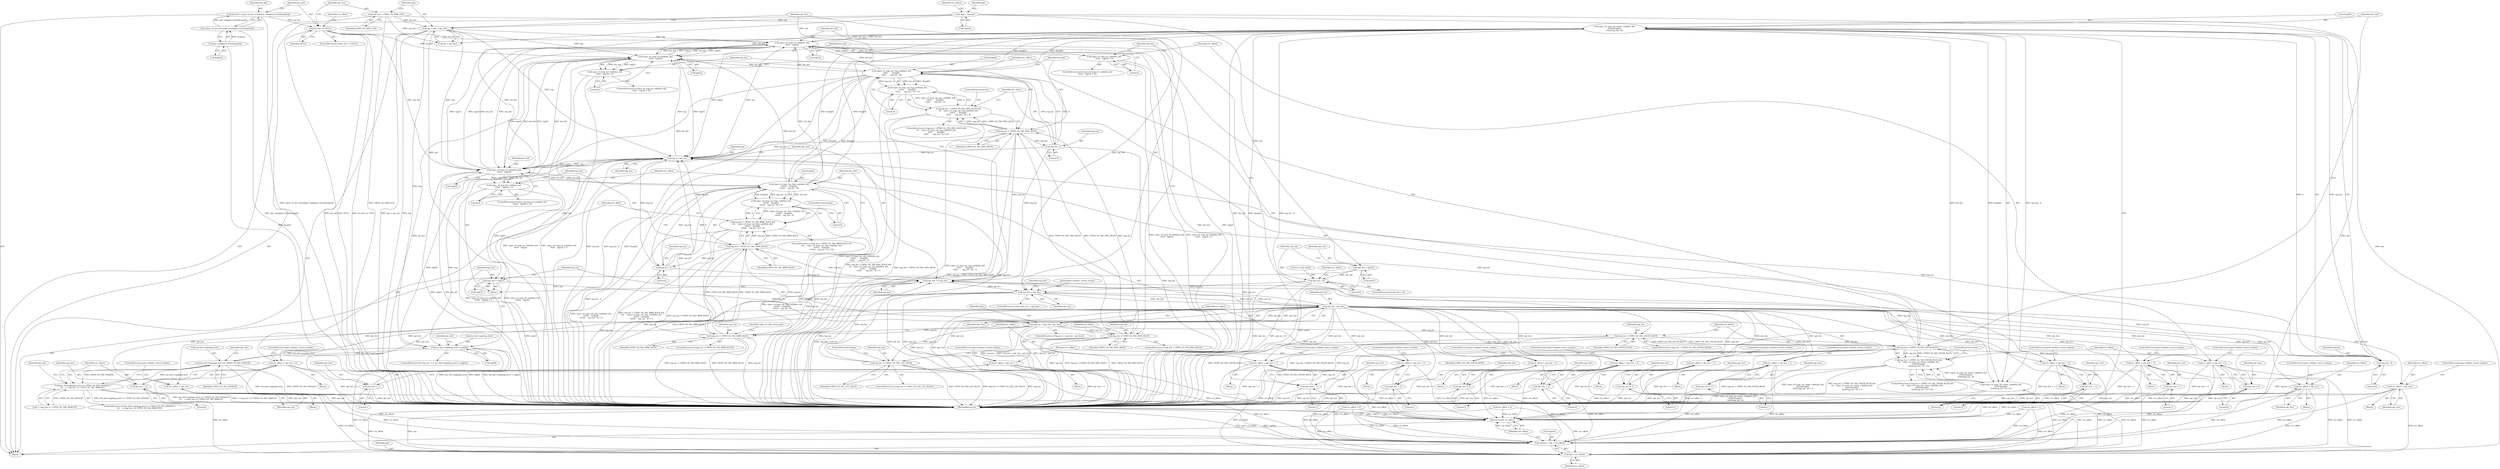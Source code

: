 digraph "0_linux_89d7ae34cdda4195809a5a987f697a517a2a3177@pointer" {
"1000311" [label="(Call,cipso_v4_map_cat_enum_valid(doi_def,\n\t\t\t\t\t\t\t&tag[4],\n\t\t\t\t\t\t\ttag_len - 4))"];
"1000292" [label="(Call,cipso_v4_map_lvl_valid(doi_def,\n\t\t\t\t\t\t   tag[3]))"];
"1000311" [label="(Call,cipso_v4_map_cat_enum_valid(doi_def,\n\t\t\t\t\t\t\t&tag[4],\n\t\t\t\t\t\t\ttag_len - 4))"];
"1000362" [label="(Call,cipso_v4_map_cat_rng_valid(doi_def,\n\t\t\t\t\t\t       &tag[4],\n\t\t\t\t\t\t       tag_len - 4))"];
"1000343" [label="(Call,cipso_v4_map_lvl_valid(doi_def,\n\t\t\t\t\t\t   tag[3]))"];
"1000241" [label="(Call,cipso_v4_map_lvl_valid(doi_def,\n\t\t\t\t\t\t\t   tag[3]))"];
"1000149" [label="(Call,doi_def == NULL)"];
"1000140" [label="(Call,doi_def = cipso_v4_doi_search(get_unaligned_be32(&opt[2])))"];
"1000142" [label="(Call,cipso_v4_doi_search(get_unaligned_be32(&opt[2])))"];
"1000143" [label="(Call,get_unaligned_be32(&opt[2]))"];
"1000260" [label="(Call,cipso_v4_map_cat_rbm_valid(doi_def,\n\t\t\t\t\t\t\t    &tag[4],\n\t\t\t\t\t\t\t    tag_len - 4))"];
"1000266" [label="(Call,tag_len - 4)"];
"1000256" [label="(Call,tag_len > CIPSO_V4_TAG_RBM_BLEN)"];
"1000226" [label="(Call,tag_len < CIPSO_V4_TAG_RBM_BLEN)"];
"1000207" [label="(Call,tag_len > (opt_len - opt_iter))"];
"1000201" [label="(Call,tag_len = tag[1])"];
"1000412" [label="(Call,tag += tag_len)"];
"1000368" [label="(Call,tag_len - 4)"];
"1000358" [label="(Call,tag_len > CIPSO_V4_TAG_RNG_BLEN)"];
"1000331" [label="(Call,tag_len < CIPSO_V4_TAG_RNG_BLEN)"];
"1000396" [label="(Call,tag_len != CIPSO_V4_TAG_LOC_BLEN)"];
"1000317" [label="(Call,tag_len - 4)"];
"1000307" [label="(Call,tag_len > CIPSO_V4_TAG_ENUM_BLEN)"];
"1000280" [label="(Call,tag_len < CIPSO_V4_TAG_ENUM_BLEN)"];
"1000160" [label="(Call,tag = opt + opt_iter)"];
"1000108" [label="(Call,*opt = *option)"];
"1000157" [label="(Call,opt_iter = CIPSO_V4_HDR_LEN)"];
"1000174" [label="(Call,doi_def->tags[tag_iter] != tag[0])"];
"1000185" [label="(Call,doi_def->tags[tag_iter] == CIPSO_V4_TAG_INVALID)"];
"1000209" [label="(Call,opt_len - opt_iter)"];
"1000166" [label="(Call,opt_iter < opt_len)"];
"1000415" [label="(Call,opt_iter += tag_len)"];
"1000131" [label="(Call,opt_len < 8)"];
"1000125" [label="(Call,opt_len = opt[1])"];
"1000240" [label="(Call,cipso_v4_map_lvl_valid(doi_def,\n\t\t\t\t\t\t\t   tag[3]) < 0)"];
"1000259" [label="(Call,cipso_v4_map_cat_rbm_valid(doi_def,\n\t\t\t\t\t\t\t    &tag[4],\n\t\t\t\t\t\t\t    tag_len - 4) < 0)"];
"1000255" [label="(Call,tag_len > CIPSO_V4_TAG_RBM_BLEN &&\n\t\t\t\t    cipso_v4_map_cat_rbm_valid(doi_def,\n\t\t\t\t\t\t\t    &tag[4],\n\t\t\t\t\t\t\t    tag_len - 4) < 0)"];
"1000291" [label="(Call,cipso_v4_map_lvl_valid(doi_def,\n\t\t\t\t\t\t   tag[3]) < 0)"];
"1000310" [label="(Call,cipso_v4_map_cat_enum_valid(doi_def,\n\t\t\t\t\t\t\t&tag[4],\n\t\t\t\t\t\t\ttag_len - 4) < 0)"];
"1000306" [label="(Call,tag_len > CIPSO_V4_TAG_ENUM_BLEN &&\n\t\t\t    cipso_v4_map_cat_enum_valid(doi_def,\n\t\t\t\t\t\t\t&tag[4],\n\t\t\t\t\t\t\ttag_len - 4) < 0)"];
"1000342" [label="(Call,cipso_v4_map_lvl_valid(doi_def,\n\t\t\t\t\t\t   tag[3]) < 0)"];
"1000361" [label="(Call,cipso_v4_map_cat_rng_valid(doi_def,\n\t\t\t\t\t\t       &tag[4],\n\t\t\t\t\t\t       tag_len - 4) < 0)"];
"1000357" [label="(Call,tag_len > CIPSO_V4_TAG_RNG_BLEN &&\n\t\t\t    cipso_v4_map_cat_rng_valid(doi_def,\n\t\t\t\t\t\t       &tag[4],\n\t\t\t\t\t\t       tag_len - 4) < 0)"];
"1000184" [label="(Call,doi_def->tags[tag_iter] == CIPSO_V4_TAG_INVALID ||\n\t\t\t    ++tag_iter == CIPSO_V4_TAG_MAXCNT)"];
"1000197" [label="(Call,err_offset = opt_iter)"];
"1000421" [label="(Call,*option = opt + err_offset)"];
"1000424" [label="(Call,opt + err_offset)"];
"1000427" [label="(Return,return err_offset;)"];
"1000213" [label="(Call,err_offset = opt_iter + 1)"];
"1000215" [label="(Call,opt_iter + 1)"];
"1000230" [label="(Call,err_offset = opt_iter + 1)"];
"1000232" [label="(Call,opt_iter + 1)"];
"1000248" [label="(Call,err_offset = opt_iter + 3)"];
"1000250" [label="(Call,opt_iter + 3)"];
"1000271" [label="(Call,err_offset = opt_iter + 4)"];
"1000273" [label="(Call,opt_iter + 4)"];
"1000284" [label="(Call,err_offset = opt_iter + 1)"];
"1000286" [label="(Call,opt_iter + 1)"];
"1000299" [label="(Call,err_offset = opt_iter + 3)"];
"1000301" [label="(Call,opt_iter + 3)"];
"1000322" [label="(Call,err_offset = opt_iter + 4)"];
"1000324" [label="(Call,opt_iter + 4)"];
"1000335" [label="(Call,err_offset = opt_iter + 1)"];
"1000337" [label="(Call,opt_iter + 1)"];
"1000350" [label="(Call,err_offset = opt_iter + 3)"];
"1000352" [label="(Call,opt_iter + 3)"];
"1000373" [label="(Call,err_offset = opt_iter + 4)"];
"1000375" [label="(Call,opt_iter + 4)"];
"1000391" [label="(Call,err_offset = opt_iter)"];
"1000400" [label="(Call,err_offset = opt_iter + 1)"];
"1000402" [label="(Call,opt_iter + 1)"];
"1000408" [label="(Call,err_offset = opt_iter)"];
"1000142" [label="(Call,cipso_v4_doi_search(get_unaligned_be32(&opt[2])))"];
"1000287" [label="(Identifier,opt_iter)"];
"1000148" [label="(ControlStructure,if (doi_def == NULL))"];
"1000333" [label="(Identifier,CIPSO_V4_TAG_RNG_BLEN)"];
"1000227" [label="(Identifier,tag_len)"];
"1000217" [label="(Literal,1)"];
"1000185" [label="(Call,doi_def->tags[tag_iter] == CIPSO_V4_TAG_INVALID)"];
"1000351" [label="(Identifier,err_offset)"];
"1000369" [label="(Identifier,tag_len)"];
"1000429" [label="(MethodReturn,int)"];
"1000110" [label="(Call,*option)"];
"1000169" [label="(Block,)"];
"1000294" [label="(Call,tag[3])"];
"1000320" [label="(Literal,0)"];
"1000345" [label="(Call,tag[3])"];
"1000373" [label="(Call,err_offset = opt_iter + 4)"];
"1000293" [label="(Identifier,doi_def)"];
"1000395" [label="(ControlStructure,if (tag_len != CIPSO_V4_TAG_LOC_BLEN))"];
"1000328" [label="(ControlStructure,break;)"];
"1000422" [label="(Call,*option)"];
"1000413" [label="(Identifier,tag)"];
"1000218" [label="(ControlStructure,goto validate_return_locked;)"];
"1000397" [label="(Identifier,tag_len)"];
"1000307" [label="(Call,tag_len > CIPSO_V4_TAG_ENUM_BLEN)"];
"1000108" [label="(Call,*opt = *option)"];
"1000354" [label="(Literal,3)"];
"1000317" [label="(Call,tag_len - 4)"];
"1000259" [label="(Call,cipso_v4_map_cat_rbm_valid(doi_def,\n\t\t\t\t\t\t\t    &tag[4],\n\t\t\t\t\t\t\t    tag_len - 4) < 0)"];
"1000357" [label="(Call,tag_len > CIPSO_V4_TAG_RNG_BLEN &&\n\t\t\t    cipso_v4_map_cat_rng_valid(doi_def,\n\t\t\t\t\t\t       &tag[4],\n\t\t\t\t\t\t       tag_len - 4) < 0)"];
"1000377" [label="(Literal,4)"];
"1000284" [label="(Call,err_offset = opt_iter + 1)"];
"1000240" [label="(Call,cipso_v4_map_lvl_valid(doi_def,\n\t\t\t\t\t\t\t   tag[3]) < 0)"];
"1000161" [label="(Identifier,tag)"];
"1000186" [label="(Call,doi_def->tags[tag_iter])"];
"1000374" [label="(Identifier,err_offset)"];
"1000177" [label="(Identifier,doi_def)"];
"1000131" [label="(Call,opt_len < 8)"];
"1000281" [label="(Identifier,tag_len)"];
"1000272" [label="(Identifier,err_offset)"];
"1000305" [label="(ControlStructure,if (tag_len > CIPSO_V4_TAG_ENUM_BLEN &&\n\t\t\t    cipso_v4_map_cat_enum_valid(doi_def,\n\t\t\t\t\t\t\t&tag[4],\n\t\t\t\t\t\t\ttag_len - 4) < 0))"];
"1000425" [label="(Identifier,opt)"];
"1000276" [label="(ControlStructure,goto validate_return_locked;)"];
"1000334" [label="(Block,)"];
"1000248" [label="(Call,err_offset = opt_iter + 3)"];
"1000363" [label="(Identifier,doi_def)"];
"1000290" [label="(ControlStructure,if (cipso_v4_map_lvl_valid(doi_def,\n\t\t\t\t\t\t   tag[3]) < 0))"];
"1000207" [label="(Call,tag_len > (opt_len - opt_iter))"];
"1000392" [label="(Identifier,err_offset)"];
"1000291" [label="(Call,cipso_v4_map_lvl_valid(doi_def,\n\t\t\t\t\t\t   tag[3]) < 0)"];
"1000273" [label="(Call,opt_iter + 4)"];
"1000350" [label="(Call,err_offset = opt_iter + 3)"];
"1000375" [label="(Call,opt_iter + 4)"];
"1000191" [label="(Identifier,CIPSO_V4_TAG_INVALID)"];
"1000167" [label="(Identifier,opt_iter)"];
"1000157" [label="(Call,opt_iter = CIPSO_V4_HDR_LEN)"];
"1000251" [label="(Identifier,opt_iter)"];
"1000172" [label="(Identifier,tag_iter)"];
"1000300" [label="(Identifier,err_offset)"];
"1000154" [label="(Identifier,err_offset)"];
"1000368" [label="(Call,tag_len - 4)"];
"1000371" [label="(Literal,0)"];
"1000336" [label="(Identifier,err_offset)"];
"1000254" [label="(ControlStructure,if (tag_len > CIPSO_V4_TAG_RBM_BLEN &&\n\t\t\t\t    cipso_v4_map_cat_rbm_valid(doi_def,\n\t\t\t\t\t\t\t    &tag[4],\n\t\t\t\t\t\t\t    tag_len - 4) < 0))"];
"1000401" [label="(Identifier,err_offset)"];
"1000321" [label="(Block,)"];
"1000203" [label="(Call,tag[1])"];
"1000253" [label="(ControlStructure,goto validate_return_locked;)"];
"1000390" [label="(Block,)"];
"1000361" [label="(Call,cipso_v4_map_cat_rng_valid(doi_def,\n\t\t\t\t\t\t       &tag[4],\n\t\t\t\t\t\t       tag_len - 4) < 0)"];
"1000342" [label="(Call,cipso_v4_map_lvl_valid(doi_def,\n\t\t\t\t\t\t   tag[3]) < 0)"];
"1000211" [label="(Identifier,opt_iter)"];
"1000139" [label="(Call,rcu_read_lock())"];
"1000225" [label="(ControlStructure,if (tag_len < CIPSO_V4_TAG_RBM_BLEN))"];
"1000323" [label="(Identifier,err_offset)"];
"1000353" [label="(Identifier,opt_iter)"];
"1000162" [label="(Call,opt + opt_iter)"];
"1000200" [label="(ControlStructure,goto validate_return_locked;)"];
"1000299" [label="(Call,err_offset = opt_iter + 3)"];
"1000267" [label="(Identifier,tag_len)"];
"1000348" [label="(Literal,0)"];
"1000358" [label="(Call,tag_len > CIPSO_V4_TAG_RNG_BLEN)"];
"1000285" [label="(Identifier,err_offset)"];
"1000288" [label="(Literal,1)"];
"1000337" [label="(Call,opt_iter + 1)"];
"1000153" [label="(Call,err_offset = 2)"];
"1000250" [label="(Call,opt_iter + 3)"];
"1000150" [label="(Identifier,doi_def)"];
"1000160" [label="(Call,tag = opt + opt_iter)"];
"1000404" [label="(Literal,1)"];
"1000326" [label="(Literal,4)"];
"1000352" [label="(Call,opt_iter + 3)"];
"1000232" [label="(Call,opt_iter + 1)"];
"1000221" [label="(Identifier,tag)"];
"1000165" [label="(ControlStructure,while (opt_iter < opt_len))"];
"1000341" [label="(ControlStructure,if (cipso_v4_map_lvl_valid(doi_def,\n\t\t\t\t\t\t   tag[3]) < 0))"];
"1000199" [label="(Identifier,opt_iter)"];
"1000370" [label="(Literal,4)"];
"1000359" [label="(Identifier,tag_len)"];
"1000255" [label="(Call,tag_len > CIPSO_V4_TAG_RBM_BLEN &&\n\t\t\t\t    cipso_v4_map_cat_rbm_valid(doi_def,\n\t\t\t\t\t\t\t    &tag[4],\n\t\t\t\t\t\t\t    tag_len - 4) < 0)"];
"1000393" [label="(Identifier,opt_iter)"];
"1000194" [label="(Identifier,tag_iter)"];
"1000400" [label="(Call,err_offset = opt_iter + 1)"];
"1000376" [label="(Identifier,opt_iter)"];
"1000130" [label="(ControlStructure,if (opt_len < 8))"];
"1000417" [label="(Identifier,tag_len)"];
"1000415" [label="(Call,opt_iter += tag_len)"];
"1000188" [label="(Identifier,doi_def)"];
"1000197" [label="(Call,err_offset = opt_iter)"];
"1000344" [label="(Identifier,doi_def)"];
"1000339" [label="(Literal,1)"];
"1000168" [label="(Identifier,opt_len)"];
"1000268" [label="(Literal,4)"];
"1000379" [label="(ControlStructure,break;)"];
"1000306" [label="(Call,tag_len > CIPSO_V4_TAG_ENUM_BLEN &&\n\t\t\t    cipso_v4_map_cat_enum_valid(doi_def,\n\t\t\t\t\t\t\t&tag[4],\n\t\t\t\t\t\t\ttag_len - 4) < 0)"];
"1000372" [label="(Block,)"];
"1000274" [label="(Identifier,opt_iter)"];
"1000280" [label="(Call,tag_len < CIPSO_V4_TAG_ENUM_BLEN)"];
"1000414" [label="(Identifier,tag_len)"];
"1000234" [label="(Literal,1)"];
"1000416" [label="(Identifier,opt_iter)"];
"1000362" [label="(Call,cipso_v4_map_cat_rng_valid(doi_def,\n\t\t\t\t\t\t       &tag[4],\n\t\t\t\t\t\t       tag_len - 4))"];
"1000249" [label="(Identifier,err_offset)"];
"1000330" [label="(ControlStructure,if (tag_len < CIPSO_V4_TAG_RNG_BLEN))"];
"1000402" [label="(Call,opt_iter + 1)"];
"1000325" [label="(Identifier,opt_iter)"];
"1000301" [label="(Call,opt_iter + 3)"];
"1000322" [label="(Call,err_offset = opt_iter + 4)"];
"1000226" [label="(Call,tag_len < CIPSO_V4_TAG_RBM_BLEN)"];
"1000298" [label="(Block,)"];
"1000327" [label="(ControlStructure,goto validate_return_locked;)"];
"1000170" [label="(ControlStructure,for (tag_iter = 0; doi_def->tags[tag_iter] != tag[0];))"];
"1000206" [label="(ControlStructure,if (tag_len > (opt_len - opt_iter)))"];
"1000233" [label="(Identifier,opt_iter)"];
"1000237" [label="(Identifier,cipso_v4_rbm_strictvalid)"];
"1000159" [label="(Identifier,CIPSO_V4_HDR_LEN)"];
"1000277" [label="(ControlStructure,break;)"];
"1000192" [label="(Call,++tag_iter == CIPSO_V4_TAG_MAXCNT)"];
"1000140" [label="(Call,doi_def = cipso_v4_doi_search(get_unaligned_be32(&opt[2])))"];
"1000241" [label="(Call,cipso_v4_map_lvl_valid(doi_def,\n\t\t\t\t\t\t\t   tag[3]))"];
"1000257" [label="(Identifier,tag_len)"];
"1000209" [label="(Call,opt_len - opt_iter)"];
"1000408" [label="(Call,err_offset = opt_iter)"];
"1000427" [label="(Return,return err_offset;)"];
"1000235" [label="(ControlStructure,goto validate_return_locked;)"];
"1000252" [label="(Literal,3)"];
"1000411" [label="(ControlStructure,goto validate_return_locked;)"];
"1000262" [label="(Call,&tag[4])"];
"1000180" [label="(Call,tag[0])"];
"1000125" [label="(Call,opt_len = opt[1])"];
"1000243" [label="(Call,tag[3])"];
"1000335" [label="(Call,err_offset = opt_iter + 1)"];
"1000116" [label="(Identifier,err_offset)"];
"1000424" [label="(Call,opt + err_offset)"];
"1000356" [label="(ControlStructure,if (tag_len > CIPSO_V4_TAG_RNG_BLEN &&\n\t\t\t    cipso_v4_map_cat_rng_valid(doi_def,\n\t\t\t\t\t\t       &tag[4],\n\t\t\t\t\t\t       tag_len - 4) < 0))"];
"1000127" [label="(Call,opt[1])"];
"1000412" [label="(Call,tag += tag_len)"];
"1000215" [label="(Call,opt_iter + 1)"];
"1000115" [label="(Call,err_offset = 0)"];
"1000319" [label="(Literal,4)"];
"1000231" [label="(Identifier,err_offset)"];
"1000198" [label="(Identifier,err_offset)"];
"1000343" [label="(Call,cipso_v4_map_lvl_valid(doi_def,\n\t\t\t\t\t\t   tag[3]))"];
"1000286" [label="(Call,opt_iter + 1)"];
"1000230" [label="(Call,err_offset = opt_iter + 1)"];
"1000338" [label="(Identifier,opt_iter)"];
"1000158" [label="(Identifier,opt_iter)"];
"1000349" [label="(Block,)"];
"1000210" [label="(Identifier,opt_len)"];
"1000297" [label="(Literal,0)"];
"1000391" [label="(Call,err_offset = opt_iter)"];
"1000126" [label="(Identifier,opt_len)"];
"1000214" [label="(Identifier,err_offset)"];
"1000279" [label="(ControlStructure,if (tag_len < CIPSO_V4_TAG_ENUM_BLEN))"];
"1000421" [label="(Call,*option = opt + err_offset)"];
"1000331" [label="(Call,tag_len < CIPSO_V4_TAG_RNG_BLEN)"];
"1000312" [label="(Identifier,doi_def)"];
"1000403" [label="(Identifier,opt_iter)"];
"1000282" [label="(Identifier,CIPSO_V4_TAG_ENUM_BLEN)"];
"1000201" [label="(Call,tag_len = tag[1])"];
"1000135" [label="(Call,err_offset = 1)"];
"1000399" [label="(Block,)"];
"1000260" [label="(Call,cipso_v4_map_cat_rbm_valid(doi_def,\n\t\t\t\t\t\t\t    &tag[4],\n\t\t\t\t\t\t\t    tag_len - 4))"];
"1000269" [label="(Literal,0)"];
"1000228" [label="(Identifier,CIPSO_V4_TAG_RBM_BLEN)"];
"1000246" [label="(Literal,0)"];
"1000309" [label="(Identifier,CIPSO_V4_TAG_ENUM_BLEN)"];
"1000261" [label="(Identifier,doi_def)"];
"1000175" [label="(Call,doi_def->tags[tag_iter])"];
"1000340" [label="(ControlStructure,goto validate_return_locked;)"];
"1000410" [label="(Identifier,opt_iter)"];
"1000208" [label="(Identifier,tag_len)"];
"1000318" [label="(Identifier,tag_len)"];
"1000149" [label="(Call,doi_def == NULL)"];
"1000256" [label="(Call,tag_len > CIPSO_V4_TAG_RBM_BLEN)"];
"1000109" [label="(Identifier,opt)"];
"1000196" [label="(Block,)"];
"1000229" [label="(Block,)"];
"1000426" [label="(Identifier,err_offset)"];
"1000275" [label="(Literal,4)"];
"1000216" [label="(Identifier,opt_iter)"];
"1000302" [label="(Identifier,opt_iter)"];
"1000394" [label="(ControlStructure,goto validate_return_locked;)"];
"1000409" [label="(Identifier,err_offset)"];
"1000271" [label="(Call,err_offset = opt_iter + 4)"];
"1000364" [label="(Call,&tag[4])"];
"1000174" [label="(Call,doi_def->tags[tag_iter] != tag[0])"];
"1000398" [label="(Identifier,CIPSO_V4_TAG_LOC_BLEN)"];
"1000360" [label="(Identifier,CIPSO_V4_TAG_RNG_BLEN)"];
"1000311" [label="(Call,cipso_v4_map_cat_enum_valid(doi_def,\n\t\t\t\t\t\t\t&tag[4],\n\t\t\t\t\t\t\ttag_len - 4))"];
"1000166" [label="(Call,opt_iter < opt_len)"];
"1000270" [label="(Block,)"];
"1000202" [label="(Identifier,tag_len)"];
"1000239" [label="(ControlStructure,if (cipso_v4_map_lvl_valid(doi_def,\n\t\t\t\t\t\t\t   tag[3]) < 0))"];
"1000355" [label="(ControlStructure,goto validate_return_locked;)"];
"1000406" [label="(ControlStructure,break;)"];
"1000213" [label="(Call,err_offset = opt_iter + 1)"];
"1000313" [label="(Call,&tag[4])"];
"1000378" [label="(ControlStructure,goto validate_return_locked;)"];
"1000308" [label="(Identifier,tag_len)"];
"1000324" [label="(Call,opt_iter + 4)"];
"1000151" [label="(Identifier,NULL)"];
"1000405" [label="(ControlStructure,goto validate_return_locked;)"];
"1000242" [label="(Identifier,doi_def)"];
"1000144" [label="(Call,&opt[2])"];
"1000143" [label="(Call,get_unaligned_be32(&opt[2]))"];
"1000289" [label="(ControlStructure,goto validate_return_locked;)"];
"1000396" [label="(Call,tag_len != CIPSO_V4_TAG_LOC_BLEN)"];
"1000258" [label="(Identifier,CIPSO_V4_TAG_RBM_BLEN)"];
"1000132" [label="(Identifier,opt_len)"];
"1000428" [label="(Identifier,err_offset)"];
"1000292" [label="(Call,cipso_v4_map_lvl_valid(doi_def,\n\t\t\t\t\t\t   tag[3]))"];
"1000212" [label="(Block,)"];
"1000141" [label="(Identifier,doi_def)"];
"1000310" [label="(Call,cipso_v4_map_cat_enum_valid(doi_def,\n\t\t\t\t\t\t\t&tag[4],\n\t\t\t\t\t\t\ttag_len - 4) < 0)"];
"1000332" [label="(Identifier,tag_len)"];
"1000106" [label="(Block,)"];
"1000304" [label="(ControlStructure,goto validate_return_locked;)"];
"1000303" [label="(Literal,3)"];
"1000247" [label="(Block,)"];
"1000266" [label="(Call,tag_len - 4)"];
"1000283" [label="(Block,)"];
"1000184" [label="(Call,doi_def->tags[tag_iter] == CIPSO_V4_TAG_INVALID ||\n\t\t\t    ++tag_iter == CIPSO_V4_TAG_MAXCNT)"];
"1000133" [label="(Literal,8)"];
"1000223" [label="(Block,)"];
"1000136" [label="(Identifier,err_offset)"];
"1000183" [label="(ControlStructure,if (doi_def->tags[tag_iter] == CIPSO_V4_TAG_INVALID ||\n\t\t\t    ++tag_iter == CIPSO_V4_TAG_MAXCNT))"];
"1000418" [label="(JumpTarget,validate_return_locked:)"];
"1000311" -> "1000310"  [label="AST: "];
"1000311" -> "1000317"  [label="CFG: "];
"1000312" -> "1000311"  [label="AST: "];
"1000313" -> "1000311"  [label="AST: "];
"1000317" -> "1000311"  [label="AST: "];
"1000320" -> "1000311"  [label="CFG: "];
"1000311" -> "1000429"  [label="DDG: doi_def"];
"1000311" -> "1000429"  [label="DDG: &tag[4]"];
"1000311" -> "1000429"  [label="DDG: tag_len - 4"];
"1000311" -> "1000241"  [label="DDG: doi_def"];
"1000311" -> "1000260"  [label="DDG: &tag[4]"];
"1000311" -> "1000292"  [label="DDG: doi_def"];
"1000311" -> "1000310"  [label="DDG: doi_def"];
"1000311" -> "1000310"  [label="DDG: &tag[4]"];
"1000311" -> "1000310"  [label="DDG: tag_len - 4"];
"1000292" -> "1000311"  [label="DDG: doi_def"];
"1000362" -> "1000311"  [label="DDG: &tag[4]"];
"1000260" -> "1000311"  [label="DDG: &tag[4]"];
"1000317" -> "1000311"  [label="DDG: tag_len"];
"1000317" -> "1000311"  [label="DDG: 4"];
"1000311" -> "1000343"  [label="DDG: doi_def"];
"1000311" -> "1000362"  [label="DDG: &tag[4]"];
"1000292" -> "1000291"  [label="AST: "];
"1000292" -> "1000294"  [label="CFG: "];
"1000293" -> "1000292"  [label="AST: "];
"1000294" -> "1000292"  [label="AST: "];
"1000297" -> "1000292"  [label="CFG: "];
"1000292" -> "1000429"  [label="DDG: tag[3]"];
"1000292" -> "1000429"  [label="DDG: doi_def"];
"1000292" -> "1000241"  [label="DDG: doi_def"];
"1000292" -> "1000241"  [label="DDG: tag[3]"];
"1000292" -> "1000291"  [label="DDG: doi_def"];
"1000292" -> "1000291"  [label="DDG: tag[3]"];
"1000343" -> "1000292"  [label="DDG: doi_def"];
"1000343" -> "1000292"  [label="DDG: tag[3]"];
"1000241" -> "1000292"  [label="DDG: doi_def"];
"1000241" -> "1000292"  [label="DDG: tag[3]"];
"1000149" -> "1000292"  [label="DDG: doi_def"];
"1000260" -> "1000292"  [label="DDG: doi_def"];
"1000362" -> "1000292"  [label="DDG: doi_def"];
"1000412" -> "1000292"  [label="DDG: tag"];
"1000160" -> "1000292"  [label="DDG: tag"];
"1000292" -> "1000343"  [label="DDG: doi_def"];
"1000292" -> "1000343"  [label="DDG: tag[3]"];
"1000292" -> "1000412"  [label="DDG: tag[3]"];
"1000362" -> "1000361"  [label="AST: "];
"1000362" -> "1000368"  [label="CFG: "];
"1000363" -> "1000362"  [label="AST: "];
"1000364" -> "1000362"  [label="AST: "];
"1000368" -> "1000362"  [label="AST: "];
"1000371" -> "1000362"  [label="CFG: "];
"1000362" -> "1000429"  [label="DDG: &tag[4]"];
"1000362" -> "1000429"  [label="DDG: tag_len - 4"];
"1000362" -> "1000429"  [label="DDG: doi_def"];
"1000362" -> "1000241"  [label="DDG: doi_def"];
"1000362" -> "1000260"  [label="DDG: &tag[4]"];
"1000362" -> "1000343"  [label="DDG: doi_def"];
"1000362" -> "1000361"  [label="DDG: doi_def"];
"1000362" -> "1000361"  [label="DDG: &tag[4]"];
"1000362" -> "1000361"  [label="DDG: tag_len - 4"];
"1000343" -> "1000362"  [label="DDG: doi_def"];
"1000260" -> "1000362"  [label="DDG: &tag[4]"];
"1000368" -> "1000362"  [label="DDG: tag_len"];
"1000368" -> "1000362"  [label="DDG: 4"];
"1000343" -> "1000342"  [label="AST: "];
"1000343" -> "1000345"  [label="CFG: "];
"1000344" -> "1000343"  [label="AST: "];
"1000345" -> "1000343"  [label="AST: "];
"1000348" -> "1000343"  [label="CFG: "];
"1000343" -> "1000429"  [label="DDG: doi_def"];
"1000343" -> "1000429"  [label="DDG: tag[3]"];
"1000343" -> "1000241"  [label="DDG: doi_def"];
"1000343" -> "1000241"  [label="DDG: tag[3]"];
"1000343" -> "1000342"  [label="DDG: doi_def"];
"1000343" -> "1000342"  [label="DDG: tag[3]"];
"1000241" -> "1000343"  [label="DDG: doi_def"];
"1000241" -> "1000343"  [label="DDG: tag[3]"];
"1000149" -> "1000343"  [label="DDG: doi_def"];
"1000260" -> "1000343"  [label="DDG: doi_def"];
"1000412" -> "1000343"  [label="DDG: tag"];
"1000160" -> "1000343"  [label="DDG: tag"];
"1000343" -> "1000412"  [label="DDG: tag[3]"];
"1000241" -> "1000240"  [label="AST: "];
"1000241" -> "1000243"  [label="CFG: "];
"1000242" -> "1000241"  [label="AST: "];
"1000243" -> "1000241"  [label="AST: "];
"1000246" -> "1000241"  [label="CFG: "];
"1000241" -> "1000429"  [label="DDG: doi_def"];
"1000241" -> "1000429"  [label="DDG: tag[3]"];
"1000241" -> "1000240"  [label="DDG: doi_def"];
"1000241" -> "1000240"  [label="DDG: tag[3]"];
"1000149" -> "1000241"  [label="DDG: doi_def"];
"1000260" -> "1000241"  [label="DDG: doi_def"];
"1000412" -> "1000241"  [label="DDG: tag"];
"1000160" -> "1000241"  [label="DDG: tag"];
"1000241" -> "1000260"  [label="DDG: doi_def"];
"1000241" -> "1000412"  [label="DDG: tag[3]"];
"1000149" -> "1000148"  [label="AST: "];
"1000149" -> "1000151"  [label="CFG: "];
"1000150" -> "1000149"  [label="AST: "];
"1000151" -> "1000149"  [label="AST: "];
"1000154" -> "1000149"  [label="CFG: "];
"1000158" -> "1000149"  [label="CFG: "];
"1000149" -> "1000429"  [label="DDG: NULL"];
"1000149" -> "1000429"  [label="DDG: doi_def == NULL"];
"1000149" -> "1000429"  [label="DDG: doi_def"];
"1000140" -> "1000149"  [label="DDG: doi_def"];
"1000140" -> "1000106"  [label="AST: "];
"1000140" -> "1000142"  [label="CFG: "];
"1000141" -> "1000140"  [label="AST: "];
"1000142" -> "1000140"  [label="AST: "];
"1000150" -> "1000140"  [label="CFG: "];
"1000140" -> "1000429"  [label="DDG: cipso_v4_doi_search(get_unaligned_be32(&opt[2]))"];
"1000142" -> "1000140"  [label="DDG: get_unaligned_be32(&opt[2])"];
"1000142" -> "1000143"  [label="CFG: "];
"1000143" -> "1000142"  [label="AST: "];
"1000142" -> "1000429"  [label="DDG: get_unaligned_be32(&opt[2])"];
"1000143" -> "1000142"  [label="DDG: &opt[2]"];
"1000143" -> "1000144"  [label="CFG: "];
"1000144" -> "1000143"  [label="AST: "];
"1000143" -> "1000429"  [label="DDG: &opt[2]"];
"1000260" -> "1000259"  [label="AST: "];
"1000260" -> "1000266"  [label="CFG: "];
"1000261" -> "1000260"  [label="AST: "];
"1000262" -> "1000260"  [label="AST: "];
"1000266" -> "1000260"  [label="AST: "];
"1000269" -> "1000260"  [label="CFG: "];
"1000260" -> "1000429"  [label="DDG: &tag[4]"];
"1000260" -> "1000429"  [label="DDG: tag_len - 4"];
"1000260" -> "1000429"  [label="DDG: doi_def"];
"1000260" -> "1000259"  [label="DDG: doi_def"];
"1000260" -> "1000259"  [label="DDG: &tag[4]"];
"1000260" -> "1000259"  [label="DDG: tag_len - 4"];
"1000266" -> "1000260"  [label="DDG: tag_len"];
"1000266" -> "1000260"  [label="DDG: 4"];
"1000266" -> "1000268"  [label="CFG: "];
"1000267" -> "1000266"  [label="AST: "];
"1000268" -> "1000266"  [label="AST: "];
"1000266" -> "1000429"  [label="DDG: tag_len"];
"1000256" -> "1000266"  [label="DDG: tag_len"];
"1000266" -> "1000412"  [label="DDG: tag_len"];
"1000266" -> "1000415"  [label="DDG: tag_len"];
"1000256" -> "1000255"  [label="AST: "];
"1000256" -> "1000258"  [label="CFG: "];
"1000257" -> "1000256"  [label="AST: "];
"1000258" -> "1000256"  [label="AST: "];
"1000261" -> "1000256"  [label="CFG: "];
"1000255" -> "1000256"  [label="CFG: "];
"1000256" -> "1000429"  [label="DDG: CIPSO_V4_TAG_RBM_BLEN"];
"1000256" -> "1000429"  [label="DDG: tag_len"];
"1000256" -> "1000226"  [label="DDG: CIPSO_V4_TAG_RBM_BLEN"];
"1000256" -> "1000255"  [label="DDG: tag_len"];
"1000256" -> "1000255"  [label="DDG: CIPSO_V4_TAG_RBM_BLEN"];
"1000226" -> "1000256"  [label="DDG: tag_len"];
"1000226" -> "1000256"  [label="DDG: CIPSO_V4_TAG_RBM_BLEN"];
"1000256" -> "1000412"  [label="DDG: tag_len"];
"1000256" -> "1000415"  [label="DDG: tag_len"];
"1000226" -> "1000225"  [label="AST: "];
"1000226" -> "1000228"  [label="CFG: "];
"1000227" -> "1000226"  [label="AST: "];
"1000228" -> "1000226"  [label="AST: "];
"1000231" -> "1000226"  [label="CFG: "];
"1000237" -> "1000226"  [label="CFG: "];
"1000226" -> "1000429"  [label="DDG: tag_len"];
"1000226" -> "1000429"  [label="DDG: tag_len < CIPSO_V4_TAG_RBM_BLEN"];
"1000226" -> "1000429"  [label="DDG: CIPSO_V4_TAG_RBM_BLEN"];
"1000207" -> "1000226"  [label="DDG: tag_len"];
"1000226" -> "1000412"  [label="DDG: tag_len"];
"1000226" -> "1000415"  [label="DDG: tag_len"];
"1000207" -> "1000206"  [label="AST: "];
"1000207" -> "1000209"  [label="CFG: "];
"1000208" -> "1000207"  [label="AST: "];
"1000209" -> "1000207"  [label="AST: "];
"1000214" -> "1000207"  [label="CFG: "];
"1000221" -> "1000207"  [label="CFG: "];
"1000207" -> "1000429"  [label="DDG: opt_len - opt_iter"];
"1000207" -> "1000429"  [label="DDG: tag_len"];
"1000207" -> "1000429"  [label="DDG: tag_len > (opt_len - opt_iter)"];
"1000201" -> "1000207"  [label="DDG: tag_len"];
"1000209" -> "1000207"  [label="DDG: opt_len"];
"1000209" -> "1000207"  [label="DDG: opt_iter"];
"1000207" -> "1000280"  [label="DDG: tag_len"];
"1000207" -> "1000331"  [label="DDG: tag_len"];
"1000207" -> "1000396"  [label="DDG: tag_len"];
"1000201" -> "1000169"  [label="AST: "];
"1000201" -> "1000203"  [label="CFG: "];
"1000202" -> "1000201"  [label="AST: "];
"1000203" -> "1000201"  [label="AST: "];
"1000208" -> "1000201"  [label="CFG: "];
"1000201" -> "1000429"  [label="DDG: tag[1]"];
"1000412" -> "1000201"  [label="DDG: tag"];
"1000160" -> "1000201"  [label="DDG: tag"];
"1000412" -> "1000169"  [label="AST: "];
"1000412" -> "1000414"  [label="CFG: "];
"1000413" -> "1000412"  [label="AST: "];
"1000414" -> "1000412"  [label="AST: "];
"1000416" -> "1000412"  [label="CFG: "];
"1000412" -> "1000429"  [label="DDG: tag"];
"1000412" -> "1000174"  [label="DDG: tag"];
"1000368" -> "1000412"  [label="DDG: tag_len"];
"1000396" -> "1000412"  [label="DDG: tag_len"];
"1000317" -> "1000412"  [label="DDG: tag_len"];
"1000307" -> "1000412"  [label="DDG: tag_len"];
"1000358" -> "1000412"  [label="DDG: tag_len"];
"1000160" -> "1000412"  [label="DDG: tag"];
"1000174" -> "1000412"  [label="DDG: tag[0]"];
"1000368" -> "1000370"  [label="CFG: "];
"1000369" -> "1000368"  [label="AST: "];
"1000370" -> "1000368"  [label="AST: "];
"1000368" -> "1000429"  [label="DDG: tag_len"];
"1000358" -> "1000368"  [label="DDG: tag_len"];
"1000368" -> "1000415"  [label="DDG: tag_len"];
"1000358" -> "1000357"  [label="AST: "];
"1000358" -> "1000360"  [label="CFG: "];
"1000359" -> "1000358"  [label="AST: "];
"1000360" -> "1000358"  [label="AST: "];
"1000363" -> "1000358"  [label="CFG: "];
"1000357" -> "1000358"  [label="CFG: "];
"1000358" -> "1000429"  [label="DDG: CIPSO_V4_TAG_RNG_BLEN"];
"1000358" -> "1000429"  [label="DDG: tag_len"];
"1000358" -> "1000331"  [label="DDG: CIPSO_V4_TAG_RNG_BLEN"];
"1000358" -> "1000357"  [label="DDG: tag_len"];
"1000358" -> "1000357"  [label="DDG: CIPSO_V4_TAG_RNG_BLEN"];
"1000331" -> "1000358"  [label="DDG: tag_len"];
"1000331" -> "1000358"  [label="DDG: CIPSO_V4_TAG_RNG_BLEN"];
"1000358" -> "1000415"  [label="DDG: tag_len"];
"1000331" -> "1000330"  [label="AST: "];
"1000331" -> "1000333"  [label="CFG: "];
"1000332" -> "1000331"  [label="AST: "];
"1000333" -> "1000331"  [label="AST: "];
"1000336" -> "1000331"  [label="CFG: "];
"1000344" -> "1000331"  [label="CFG: "];
"1000331" -> "1000429"  [label="DDG: tag_len < CIPSO_V4_TAG_RNG_BLEN"];
"1000331" -> "1000429"  [label="DDG: CIPSO_V4_TAG_RNG_BLEN"];
"1000331" -> "1000429"  [label="DDG: tag_len"];
"1000396" -> "1000395"  [label="AST: "];
"1000396" -> "1000398"  [label="CFG: "];
"1000397" -> "1000396"  [label="AST: "];
"1000398" -> "1000396"  [label="AST: "];
"1000401" -> "1000396"  [label="CFG: "];
"1000406" -> "1000396"  [label="CFG: "];
"1000396" -> "1000429"  [label="DDG: tag_len != CIPSO_V4_TAG_LOC_BLEN"];
"1000396" -> "1000429"  [label="DDG: tag_len"];
"1000396" -> "1000429"  [label="DDG: CIPSO_V4_TAG_LOC_BLEN"];
"1000396" -> "1000415"  [label="DDG: tag_len"];
"1000317" -> "1000319"  [label="CFG: "];
"1000318" -> "1000317"  [label="AST: "];
"1000319" -> "1000317"  [label="AST: "];
"1000317" -> "1000429"  [label="DDG: tag_len"];
"1000307" -> "1000317"  [label="DDG: tag_len"];
"1000317" -> "1000415"  [label="DDG: tag_len"];
"1000307" -> "1000306"  [label="AST: "];
"1000307" -> "1000309"  [label="CFG: "];
"1000308" -> "1000307"  [label="AST: "];
"1000309" -> "1000307"  [label="AST: "];
"1000312" -> "1000307"  [label="CFG: "];
"1000306" -> "1000307"  [label="CFG: "];
"1000307" -> "1000429"  [label="DDG: CIPSO_V4_TAG_ENUM_BLEN"];
"1000307" -> "1000429"  [label="DDG: tag_len"];
"1000307" -> "1000280"  [label="DDG: CIPSO_V4_TAG_ENUM_BLEN"];
"1000307" -> "1000306"  [label="DDG: tag_len"];
"1000307" -> "1000306"  [label="DDG: CIPSO_V4_TAG_ENUM_BLEN"];
"1000280" -> "1000307"  [label="DDG: tag_len"];
"1000280" -> "1000307"  [label="DDG: CIPSO_V4_TAG_ENUM_BLEN"];
"1000307" -> "1000415"  [label="DDG: tag_len"];
"1000280" -> "1000279"  [label="AST: "];
"1000280" -> "1000282"  [label="CFG: "];
"1000281" -> "1000280"  [label="AST: "];
"1000282" -> "1000280"  [label="AST: "];
"1000285" -> "1000280"  [label="CFG: "];
"1000293" -> "1000280"  [label="CFG: "];
"1000280" -> "1000429"  [label="DDG: CIPSO_V4_TAG_ENUM_BLEN"];
"1000280" -> "1000429"  [label="DDG: tag_len < CIPSO_V4_TAG_ENUM_BLEN"];
"1000280" -> "1000429"  [label="DDG: tag_len"];
"1000160" -> "1000106"  [label="AST: "];
"1000160" -> "1000162"  [label="CFG: "];
"1000161" -> "1000160"  [label="AST: "];
"1000162" -> "1000160"  [label="AST: "];
"1000167" -> "1000160"  [label="CFG: "];
"1000160" -> "1000429"  [label="DDG: opt + opt_iter"];
"1000160" -> "1000429"  [label="DDG: tag"];
"1000108" -> "1000160"  [label="DDG: opt"];
"1000157" -> "1000160"  [label="DDG: opt_iter"];
"1000160" -> "1000174"  [label="DDG: tag"];
"1000108" -> "1000106"  [label="AST: "];
"1000108" -> "1000110"  [label="CFG: "];
"1000109" -> "1000108"  [label="AST: "];
"1000110" -> "1000108"  [label="AST: "];
"1000116" -> "1000108"  [label="CFG: "];
"1000108" -> "1000125"  [label="DDG: opt"];
"1000108" -> "1000162"  [label="DDG: opt"];
"1000108" -> "1000421"  [label="DDG: opt"];
"1000108" -> "1000424"  [label="DDG: opt"];
"1000157" -> "1000106"  [label="AST: "];
"1000157" -> "1000159"  [label="CFG: "];
"1000158" -> "1000157"  [label="AST: "];
"1000159" -> "1000157"  [label="AST: "];
"1000161" -> "1000157"  [label="CFG: "];
"1000157" -> "1000429"  [label="DDG: CIPSO_V4_HDR_LEN"];
"1000157" -> "1000162"  [label="DDG: opt_iter"];
"1000157" -> "1000166"  [label="DDG: opt_iter"];
"1000174" -> "1000170"  [label="AST: "];
"1000174" -> "1000180"  [label="CFG: "];
"1000175" -> "1000174"  [label="AST: "];
"1000180" -> "1000174"  [label="AST: "];
"1000188" -> "1000174"  [label="CFG: "];
"1000202" -> "1000174"  [label="CFG: "];
"1000174" -> "1000429"  [label="DDG: tag[0]"];
"1000174" -> "1000429"  [label="DDG: doi_def->tags[tag_iter] != tag[0]"];
"1000174" -> "1000429"  [label="DDG: doi_def->tags[tag_iter]"];
"1000185" -> "1000174"  [label="DDG: doi_def->tags[tag_iter]"];
"1000174" -> "1000185"  [label="DDG: doi_def->tags[tag_iter]"];
"1000185" -> "1000184"  [label="AST: "];
"1000185" -> "1000191"  [label="CFG: "];
"1000186" -> "1000185"  [label="AST: "];
"1000191" -> "1000185"  [label="AST: "];
"1000194" -> "1000185"  [label="CFG: "];
"1000184" -> "1000185"  [label="CFG: "];
"1000185" -> "1000429"  [label="DDG: doi_def->tags[tag_iter]"];
"1000185" -> "1000429"  [label="DDG: CIPSO_V4_TAG_INVALID"];
"1000185" -> "1000184"  [label="DDG: doi_def->tags[tag_iter]"];
"1000185" -> "1000184"  [label="DDG: CIPSO_V4_TAG_INVALID"];
"1000209" -> "1000211"  [label="CFG: "];
"1000210" -> "1000209"  [label="AST: "];
"1000211" -> "1000209"  [label="AST: "];
"1000209" -> "1000429"  [label="DDG: opt_len"];
"1000209" -> "1000429"  [label="DDG: opt_iter"];
"1000209" -> "1000166"  [label="DDG: opt_len"];
"1000166" -> "1000209"  [label="DDG: opt_len"];
"1000166" -> "1000209"  [label="DDG: opt_iter"];
"1000209" -> "1000213"  [label="DDG: opt_iter"];
"1000209" -> "1000215"  [label="DDG: opt_iter"];
"1000209" -> "1000230"  [label="DDG: opt_iter"];
"1000209" -> "1000232"  [label="DDG: opt_iter"];
"1000209" -> "1000248"  [label="DDG: opt_iter"];
"1000209" -> "1000250"  [label="DDG: opt_iter"];
"1000209" -> "1000271"  [label="DDG: opt_iter"];
"1000209" -> "1000273"  [label="DDG: opt_iter"];
"1000209" -> "1000284"  [label="DDG: opt_iter"];
"1000209" -> "1000286"  [label="DDG: opt_iter"];
"1000209" -> "1000299"  [label="DDG: opt_iter"];
"1000209" -> "1000301"  [label="DDG: opt_iter"];
"1000209" -> "1000322"  [label="DDG: opt_iter"];
"1000209" -> "1000324"  [label="DDG: opt_iter"];
"1000209" -> "1000335"  [label="DDG: opt_iter"];
"1000209" -> "1000337"  [label="DDG: opt_iter"];
"1000209" -> "1000350"  [label="DDG: opt_iter"];
"1000209" -> "1000352"  [label="DDG: opt_iter"];
"1000209" -> "1000373"  [label="DDG: opt_iter"];
"1000209" -> "1000375"  [label="DDG: opt_iter"];
"1000209" -> "1000391"  [label="DDG: opt_iter"];
"1000209" -> "1000400"  [label="DDG: opt_iter"];
"1000209" -> "1000402"  [label="DDG: opt_iter"];
"1000209" -> "1000408"  [label="DDG: opt_iter"];
"1000209" -> "1000415"  [label="DDG: opt_iter"];
"1000166" -> "1000165"  [label="AST: "];
"1000166" -> "1000168"  [label="CFG: "];
"1000167" -> "1000166"  [label="AST: "];
"1000168" -> "1000166"  [label="AST: "];
"1000172" -> "1000166"  [label="CFG: "];
"1000418" -> "1000166"  [label="CFG: "];
"1000166" -> "1000429"  [label="DDG: opt_len"];
"1000166" -> "1000429"  [label="DDG: opt_iter < opt_len"];
"1000166" -> "1000429"  [label="DDG: opt_iter"];
"1000415" -> "1000166"  [label="DDG: opt_iter"];
"1000131" -> "1000166"  [label="DDG: opt_len"];
"1000166" -> "1000197"  [label="DDG: opt_iter"];
"1000415" -> "1000169"  [label="AST: "];
"1000415" -> "1000417"  [label="CFG: "];
"1000416" -> "1000415"  [label="AST: "];
"1000417" -> "1000415"  [label="AST: "];
"1000167" -> "1000415"  [label="CFG: "];
"1000415" -> "1000429"  [label="DDG: tag_len"];
"1000131" -> "1000130"  [label="AST: "];
"1000131" -> "1000133"  [label="CFG: "];
"1000132" -> "1000131"  [label="AST: "];
"1000133" -> "1000131"  [label="AST: "];
"1000136" -> "1000131"  [label="CFG: "];
"1000139" -> "1000131"  [label="CFG: "];
"1000131" -> "1000429"  [label="DDG: opt_len"];
"1000131" -> "1000429"  [label="DDG: opt_len < 8"];
"1000125" -> "1000131"  [label="DDG: opt_len"];
"1000125" -> "1000106"  [label="AST: "];
"1000125" -> "1000127"  [label="CFG: "];
"1000126" -> "1000125"  [label="AST: "];
"1000127" -> "1000125"  [label="AST: "];
"1000132" -> "1000125"  [label="CFG: "];
"1000125" -> "1000429"  [label="DDG: opt[1]"];
"1000240" -> "1000239"  [label="AST: "];
"1000240" -> "1000246"  [label="CFG: "];
"1000246" -> "1000240"  [label="AST: "];
"1000249" -> "1000240"  [label="CFG: "];
"1000257" -> "1000240"  [label="CFG: "];
"1000240" -> "1000429"  [label="DDG: cipso_v4_map_lvl_valid(doi_def,\n\t\t\t\t\t\t\t   tag[3]) < 0"];
"1000240" -> "1000429"  [label="DDG: cipso_v4_map_lvl_valid(doi_def,\n\t\t\t\t\t\t\t   tag[3])"];
"1000259" -> "1000255"  [label="AST: "];
"1000259" -> "1000269"  [label="CFG: "];
"1000269" -> "1000259"  [label="AST: "];
"1000255" -> "1000259"  [label="CFG: "];
"1000259" -> "1000429"  [label="DDG: cipso_v4_map_cat_rbm_valid(doi_def,\n\t\t\t\t\t\t\t    &tag[4],\n\t\t\t\t\t\t\t    tag_len - 4)"];
"1000259" -> "1000255"  [label="DDG: cipso_v4_map_cat_rbm_valid(doi_def,\n\t\t\t\t\t\t\t    &tag[4],\n\t\t\t\t\t\t\t    tag_len - 4)"];
"1000259" -> "1000255"  [label="DDG: 0"];
"1000255" -> "1000254"  [label="AST: "];
"1000272" -> "1000255"  [label="CFG: "];
"1000277" -> "1000255"  [label="CFG: "];
"1000255" -> "1000429"  [label="DDG: cipso_v4_map_cat_rbm_valid(doi_def,\n\t\t\t\t\t\t\t    &tag[4],\n\t\t\t\t\t\t\t    tag_len - 4) < 0"];
"1000255" -> "1000429"  [label="DDG: tag_len > CIPSO_V4_TAG_RBM_BLEN &&\n\t\t\t\t    cipso_v4_map_cat_rbm_valid(doi_def,\n\t\t\t\t\t\t\t    &tag[4],\n\t\t\t\t\t\t\t    tag_len - 4) < 0"];
"1000255" -> "1000429"  [label="DDG: tag_len > CIPSO_V4_TAG_RBM_BLEN"];
"1000291" -> "1000290"  [label="AST: "];
"1000291" -> "1000297"  [label="CFG: "];
"1000297" -> "1000291"  [label="AST: "];
"1000300" -> "1000291"  [label="CFG: "];
"1000308" -> "1000291"  [label="CFG: "];
"1000291" -> "1000429"  [label="DDG: cipso_v4_map_lvl_valid(doi_def,\n\t\t\t\t\t\t   tag[3]) < 0"];
"1000291" -> "1000429"  [label="DDG: cipso_v4_map_lvl_valid(doi_def,\n\t\t\t\t\t\t   tag[3])"];
"1000310" -> "1000306"  [label="AST: "];
"1000310" -> "1000320"  [label="CFG: "];
"1000320" -> "1000310"  [label="AST: "];
"1000306" -> "1000310"  [label="CFG: "];
"1000310" -> "1000429"  [label="DDG: cipso_v4_map_cat_enum_valid(doi_def,\n\t\t\t\t\t\t\t&tag[4],\n\t\t\t\t\t\t\ttag_len - 4)"];
"1000310" -> "1000306"  [label="DDG: cipso_v4_map_cat_enum_valid(doi_def,\n\t\t\t\t\t\t\t&tag[4],\n\t\t\t\t\t\t\ttag_len - 4)"];
"1000310" -> "1000306"  [label="DDG: 0"];
"1000306" -> "1000305"  [label="AST: "];
"1000323" -> "1000306"  [label="CFG: "];
"1000328" -> "1000306"  [label="CFG: "];
"1000306" -> "1000429"  [label="DDG: cipso_v4_map_cat_enum_valid(doi_def,\n\t\t\t\t\t\t\t&tag[4],\n\t\t\t\t\t\t\ttag_len - 4) < 0"];
"1000306" -> "1000429"  [label="DDG: tag_len > CIPSO_V4_TAG_ENUM_BLEN"];
"1000306" -> "1000429"  [label="DDG: tag_len > CIPSO_V4_TAG_ENUM_BLEN &&\n\t\t\t    cipso_v4_map_cat_enum_valid(doi_def,\n\t\t\t\t\t\t\t&tag[4],\n\t\t\t\t\t\t\ttag_len - 4) < 0"];
"1000342" -> "1000341"  [label="AST: "];
"1000342" -> "1000348"  [label="CFG: "];
"1000348" -> "1000342"  [label="AST: "];
"1000351" -> "1000342"  [label="CFG: "];
"1000359" -> "1000342"  [label="CFG: "];
"1000342" -> "1000429"  [label="DDG: cipso_v4_map_lvl_valid(doi_def,\n\t\t\t\t\t\t   tag[3])"];
"1000342" -> "1000429"  [label="DDG: cipso_v4_map_lvl_valid(doi_def,\n\t\t\t\t\t\t   tag[3]) < 0"];
"1000361" -> "1000357"  [label="AST: "];
"1000361" -> "1000371"  [label="CFG: "];
"1000371" -> "1000361"  [label="AST: "];
"1000357" -> "1000361"  [label="CFG: "];
"1000361" -> "1000429"  [label="DDG: cipso_v4_map_cat_rng_valid(doi_def,\n\t\t\t\t\t\t       &tag[4],\n\t\t\t\t\t\t       tag_len - 4)"];
"1000361" -> "1000357"  [label="DDG: cipso_v4_map_cat_rng_valid(doi_def,\n\t\t\t\t\t\t       &tag[4],\n\t\t\t\t\t\t       tag_len - 4)"];
"1000361" -> "1000357"  [label="DDG: 0"];
"1000357" -> "1000356"  [label="AST: "];
"1000374" -> "1000357"  [label="CFG: "];
"1000379" -> "1000357"  [label="CFG: "];
"1000357" -> "1000429"  [label="DDG: cipso_v4_map_cat_rng_valid(doi_def,\n\t\t\t\t\t\t       &tag[4],\n\t\t\t\t\t\t       tag_len - 4) < 0"];
"1000357" -> "1000429"  [label="DDG: tag_len > CIPSO_V4_TAG_RNG_BLEN &&\n\t\t\t    cipso_v4_map_cat_rng_valid(doi_def,\n\t\t\t\t\t\t       &tag[4],\n\t\t\t\t\t\t       tag_len - 4) < 0"];
"1000357" -> "1000429"  [label="DDG: tag_len > CIPSO_V4_TAG_RNG_BLEN"];
"1000184" -> "1000183"  [label="AST: "];
"1000184" -> "1000192"  [label="CFG: "];
"1000192" -> "1000184"  [label="AST: "];
"1000177" -> "1000184"  [label="CFG: "];
"1000198" -> "1000184"  [label="CFG: "];
"1000184" -> "1000429"  [label="DDG: doi_def->tags[tag_iter] == CIPSO_V4_TAG_INVALID"];
"1000184" -> "1000429"  [label="DDG: doi_def->tags[tag_iter] == CIPSO_V4_TAG_INVALID ||\n\t\t\t    ++tag_iter == CIPSO_V4_TAG_MAXCNT"];
"1000184" -> "1000429"  [label="DDG: ++tag_iter == CIPSO_V4_TAG_MAXCNT"];
"1000192" -> "1000184"  [label="DDG: CIPSO_V4_TAG_MAXCNT"];
"1000197" -> "1000196"  [label="AST: "];
"1000197" -> "1000199"  [label="CFG: "];
"1000198" -> "1000197"  [label="AST: "];
"1000199" -> "1000197"  [label="AST: "];
"1000200" -> "1000197"  [label="CFG: "];
"1000197" -> "1000429"  [label="DDG: opt_iter"];
"1000197" -> "1000421"  [label="DDG: err_offset"];
"1000197" -> "1000424"  [label="DDG: err_offset"];
"1000197" -> "1000427"  [label="DDG: err_offset"];
"1000421" -> "1000106"  [label="AST: "];
"1000421" -> "1000424"  [label="CFG: "];
"1000422" -> "1000421"  [label="AST: "];
"1000424" -> "1000421"  [label="AST: "];
"1000428" -> "1000421"  [label="CFG: "];
"1000421" -> "1000429"  [label="DDG: *option"];
"1000421" -> "1000429"  [label="DDG: opt + err_offset"];
"1000335" -> "1000421"  [label="DDG: err_offset"];
"1000284" -> "1000421"  [label="DDG: err_offset"];
"1000350" -> "1000421"  [label="DDG: err_offset"];
"1000408" -> "1000421"  [label="DDG: err_offset"];
"1000391" -> "1000421"  [label="DDG: err_offset"];
"1000400" -> "1000421"  [label="DDG: err_offset"];
"1000213" -> "1000421"  [label="DDG: err_offset"];
"1000230" -> "1000421"  [label="DDG: err_offset"];
"1000299" -> "1000421"  [label="DDG: err_offset"];
"1000153" -> "1000421"  [label="DDG: err_offset"];
"1000135" -> "1000421"  [label="DDG: err_offset"];
"1000322" -> "1000421"  [label="DDG: err_offset"];
"1000271" -> "1000421"  [label="DDG: err_offset"];
"1000373" -> "1000421"  [label="DDG: err_offset"];
"1000115" -> "1000421"  [label="DDG: err_offset"];
"1000248" -> "1000421"  [label="DDG: err_offset"];
"1000424" -> "1000426"  [label="CFG: "];
"1000425" -> "1000424"  [label="AST: "];
"1000426" -> "1000424"  [label="AST: "];
"1000424" -> "1000429"  [label="DDG: err_offset"];
"1000424" -> "1000429"  [label="DDG: opt"];
"1000335" -> "1000424"  [label="DDG: err_offset"];
"1000284" -> "1000424"  [label="DDG: err_offset"];
"1000350" -> "1000424"  [label="DDG: err_offset"];
"1000408" -> "1000424"  [label="DDG: err_offset"];
"1000391" -> "1000424"  [label="DDG: err_offset"];
"1000400" -> "1000424"  [label="DDG: err_offset"];
"1000213" -> "1000424"  [label="DDG: err_offset"];
"1000230" -> "1000424"  [label="DDG: err_offset"];
"1000299" -> "1000424"  [label="DDG: err_offset"];
"1000153" -> "1000424"  [label="DDG: err_offset"];
"1000135" -> "1000424"  [label="DDG: err_offset"];
"1000322" -> "1000424"  [label="DDG: err_offset"];
"1000271" -> "1000424"  [label="DDG: err_offset"];
"1000373" -> "1000424"  [label="DDG: err_offset"];
"1000115" -> "1000424"  [label="DDG: err_offset"];
"1000248" -> "1000424"  [label="DDG: err_offset"];
"1000427" -> "1000106"  [label="AST: "];
"1000427" -> "1000428"  [label="CFG: "];
"1000428" -> "1000427"  [label="AST: "];
"1000429" -> "1000427"  [label="CFG: "];
"1000427" -> "1000429"  [label="DDG: <RET>"];
"1000428" -> "1000427"  [label="DDG: err_offset"];
"1000335" -> "1000427"  [label="DDG: err_offset"];
"1000284" -> "1000427"  [label="DDG: err_offset"];
"1000350" -> "1000427"  [label="DDG: err_offset"];
"1000408" -> "1000427"  [label="DDG: err_offset"];
"1000391" -> "1000427"  [label="DDG: err_offset"];
"1000400" -> "1000427"  [label="DDG: err_offset"];
"1000213" -> "1000427"  [label="DDG: err_offset"];
"1000230" -> "1000427"  [label="DDG: err_offset"];
"1000299" -> "1000427"  [label="DDG: err_offset"];
"1000153" -> "1000427"  [label="DDG: err_offset"];
"1000135" -> "1000427"  [label="DDG: err_offset"];
"1000322" -> "1000427"  [label="DDG: err_offset"];
"1000271" -> "1000427"  [label="DDG: err_offset"];
"1000373" -> "1000427"  [label="DDG: err_offset"];
"1000115" -> "1000427"  [label="DDG: err_offset"];
"1000248" -> "1000427"  [label="DDG: err_offset"];
"1000213" -> "1000212"  [label="AST: "];
"1000213" -> "1000215"  [label="CFG: "];
"1000214" -> "1000213"  [label="AST: "];
"1000215" -> "1000213"  [label="AST: "];
"1000218" -> "1000213"  [label="CFG: "];
"1000213" -> "1000429"  [label="DDG: opt_iter + 1"];
"1000215" -> "1000217"  [label="CFG: "];
"1000216" -> "1000215"  [label="AST: "];
"1000217" -> "1000215"  [label="AST: "];
"1000215" -> "1000429"  [label="DDG: opt_iter"];
"1000230" -> "1000229"  [label="AST: "];
"1000230" -> "1000232"  [label="CFG: "];
"1000231" -> "1000230"  [label="AST: "];
"1000232" -> "1000230"  [label="AST: "];
"1000235" -> "1000230"  [label="CFG: "];
"1000230" -> "1000429"  [label="DDG: opt_iter + 1"];
"1000232" -> "1000234"  [label="CFG: "];
"1000233" -> "1000232"  [label="AST: "];
"1000234" -> "1000232"  [label="AST: "];
"1000232" -> "1000429"  [label="DDG: opt_iter"];
"1000248" -> "1000247"  [label="AST: "];
"1000248" -> "1000250"  [label="CFG: "];
"1000249" -> "1000248"  [label="AST: "];
"1000250" -> "1000248"  [label="AST: "];
"1000253" -> "1000248"  [label="CFG: "];
"1000248" -> "1000429"  [label="DDG: opt_iter + 3"];
"1000250" -> "1000252"  [label="CFG: "];
"1000251" -> "1000250"  [label="AST: "];
"1000252" -> "1000250"  [label="AST: "];
"1000250" -> "1000429"  [label="DDG: opt_iter"];
"1000271" -> "1000270"  [label="AST: "];
"1000271" -> "1000273"  [label="CFG: "];
"1000272" -> "1000271"  [label="AST: "];
"1000273" -> "1000271"  [label="AST: "];
"1000276" -> "1000271"  [label="CFG: "];
"1000271" -> "1000429"  [label="DDG: opt_iter + 4"];
"1000273" -> "1000275"  [label="CFG: "];
"1000274" -> "1000273"  [label="AST: "];
"1000275" -> "1000273"  [label="AST: "];
"1000273" -> "1000429"  [label="DDG: opt_iter"];
"1000284" -> "1000283"  [label="AST: "];
"1000284" -> "1000286"  [label="CFG: "];
"1000285" -> "1000284"  [label="AST: "];
"1000286" -> "1000284"  [label="AST: "];
"1000289" -> "1000284"  [label="CFG: "];
"1000284" -> "1000429"  [label="DDG: opt_iter + 1"];
"1000286" -> "1000288"  [label="CFG: "];
"1000287" -> "1000286"  [label="AST: "];
"1000288" -> "1000286"  [label="AST: "];
"1000286" -> "1000429"  [label="DDG: opt_iter"];
"1000299" -> "1000298"  [label="AST: "];
"1000299" -> "1000301"  [label="CFG: "];
"1000300" -> "1000299"  [label="AST: "];
"1000301" -> "1000299"  [label="AST: "];
"1000304" -> "1000299"  [label="CFG: "];
"1000299" -> "1000429"  [label="DDG: opt_iter + 3"];
"1000301" -> "1000303"  [label="CFG: "];
"1000302" -> "1000301"  [label="AST: "];
"1000303" -> "1000301"  [label="AST: "];
"1000301" -> "1000429"  [label="DDG: opt_iter"];
"1000322" -> "1000321"  [label="AST: "];
"1000322" -> "1000324"  [label="CFG: "];
"1000323" -> "1000322"  [label="AST: "];
"1000324" -> "1000322"  [label="AST: "];
"1000327" -> "1000322"  [label="CFG: "];
"1000322" -> "1000429"  [label="DDG: opt_iter + 4"];
"1000324" -> "1000326"  [label="CFG: "];
"1000325" -> "1000324"  [label="AST: "];
"1000326" -> "1000324"  [label="AST: "];
"1000324" -> "1000429"  [label="DDG: opt_iter"];
"1000335" -> "1000334"  [label="AST: "];
"1000335" -> "1000337"  [label="CFG: "];
"1000336" -> "1000335"  [label="AST: "];
"1000337" -> "1000335"  [label="AST: "];
"1000340" -> "1000335"  [label="CFG: "];
"1000335" -> "1000429"  [label="DDG: opt_iter + 1"];
"1000337" -> "1000339"  [label="CFG: "];
"1000338" -> "1000337"  [label="AST: "];
"1000339" -> "1000337"  [label="AST: "];
"1000337" -> "1000429"  [label="DDG: opt_iter"];
"1000350" -> "1000349"  [label="AST: "];
"1000350" -> "1000352"  [label="CFG: "];
"1000351" -> "1000350"  [label="AST: "];
"1000352" -> "1000350"  [label="AST: "];
"1000355" -> "1000350"  [label="CFG: "];
"1000350" -> "1000429"  [label="DDG: opt_iter + 3"];
"1000352" -> "1000354"  [label="CFG: "];
"1000353" -> "1000352"  [label="AST: "];
"1000354" -> "1000352"  [label="AST: "];
"1000352" -> "1000429"  [label="DDG: opt_iter"];
"1000373" -> "1000372"  [label="AST: "];
"1000373" -> "1000375"  [label="CFG: "];
"1000374" -> "1000373"  [label="AST: "];
"1000375" -> "1000373"  [label="AST: "];
"1000378" -> "1000373"  [label="CFG: "];
"1000373" -> "1000429"  [label="DDG: opt_iter + 4"];
"1000375" -> "1000377"  [label="CFG: "];
"1000376" -> "1000375"  [label="AST: "];
"1000377" -> "1000375"  [label="AST: "];
"1000375" -> "1000429"  [label="DDG: opt_iter"];
"1000391" -> "1000390"  [label="AST: "];
"1000391" -> "1000393"  [label="CFG: "];
"1000392" -> "1000391"  [label="AST: "];
"1000393" -> "1000391"  [label="AST: "];
"1000394" -> "1000391"  [label="CFG: "];
"1000391" -> "1000429"  [label="DDG: opt_iter"];
"1000400" -> "1000399"  [label="AST: "];
"1000400" -> "1000402"  [label="CFG: "];
"1000401" -> "1000400"  [label="AST: "];
"1000402" -> "1000400"  [label="AST: "];
"1000405" -> "1000400"  [label="CFG: "];
"1000400" -> "1000429"  [label="DDG: opt_iter + 1"];
"1000402" -> "1000404"  [label="CFG: "];
"1000403" -> "1000402"  [label="AST: "];
"1000404" -> "1000402"  [label="AST: "];
"1000402" -> "1000429"  [label="DDG: opt_iter"];
"1000408" -> "1000223"  [label="AST: "];
"1000408" -> "1000410"  [label="CFG: "];
"1000409" -> "1000408"  [label="AST: "];
"1000410" -> "1000408"  [label="AST: "];
"1000411" -> "1000408"  [label="CFG: "];
"1000408" -> "1000429"  [label="DDG: opt_iter"];
}
